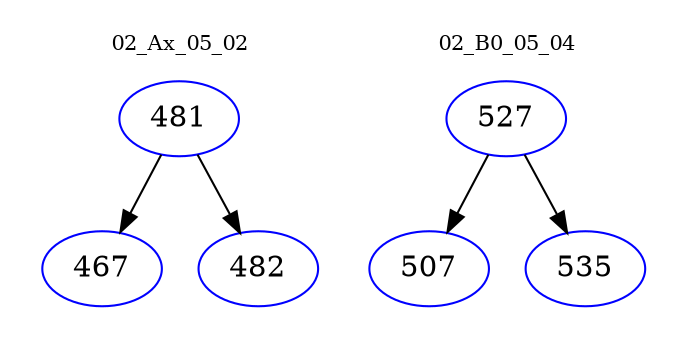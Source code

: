digraph{
subgraph cluster_0 {
color = white
label = "02_Ax_05_02";
fontsize=10;
T0_481 [label="481", color="blue"]
T0_481 -> T0_467 [color="black"]
T0_467 [label="467", color="blue"]
T0_481 -> T0_482 [color="black"]
T0_482 [label="482", color="blue"]
}
subgraph cluster_1 {
color = white
label = "02_B0_05_04";
fontsize=10;
T1_527 [label="527", color="blue"]
T1_527 -> T1_507 [color="black"]
T1_507 [label="507", color="blue"]
T1_527 -> T1_535 [color="black"]
T1_535 [label="535", color="blue"]
}
}
